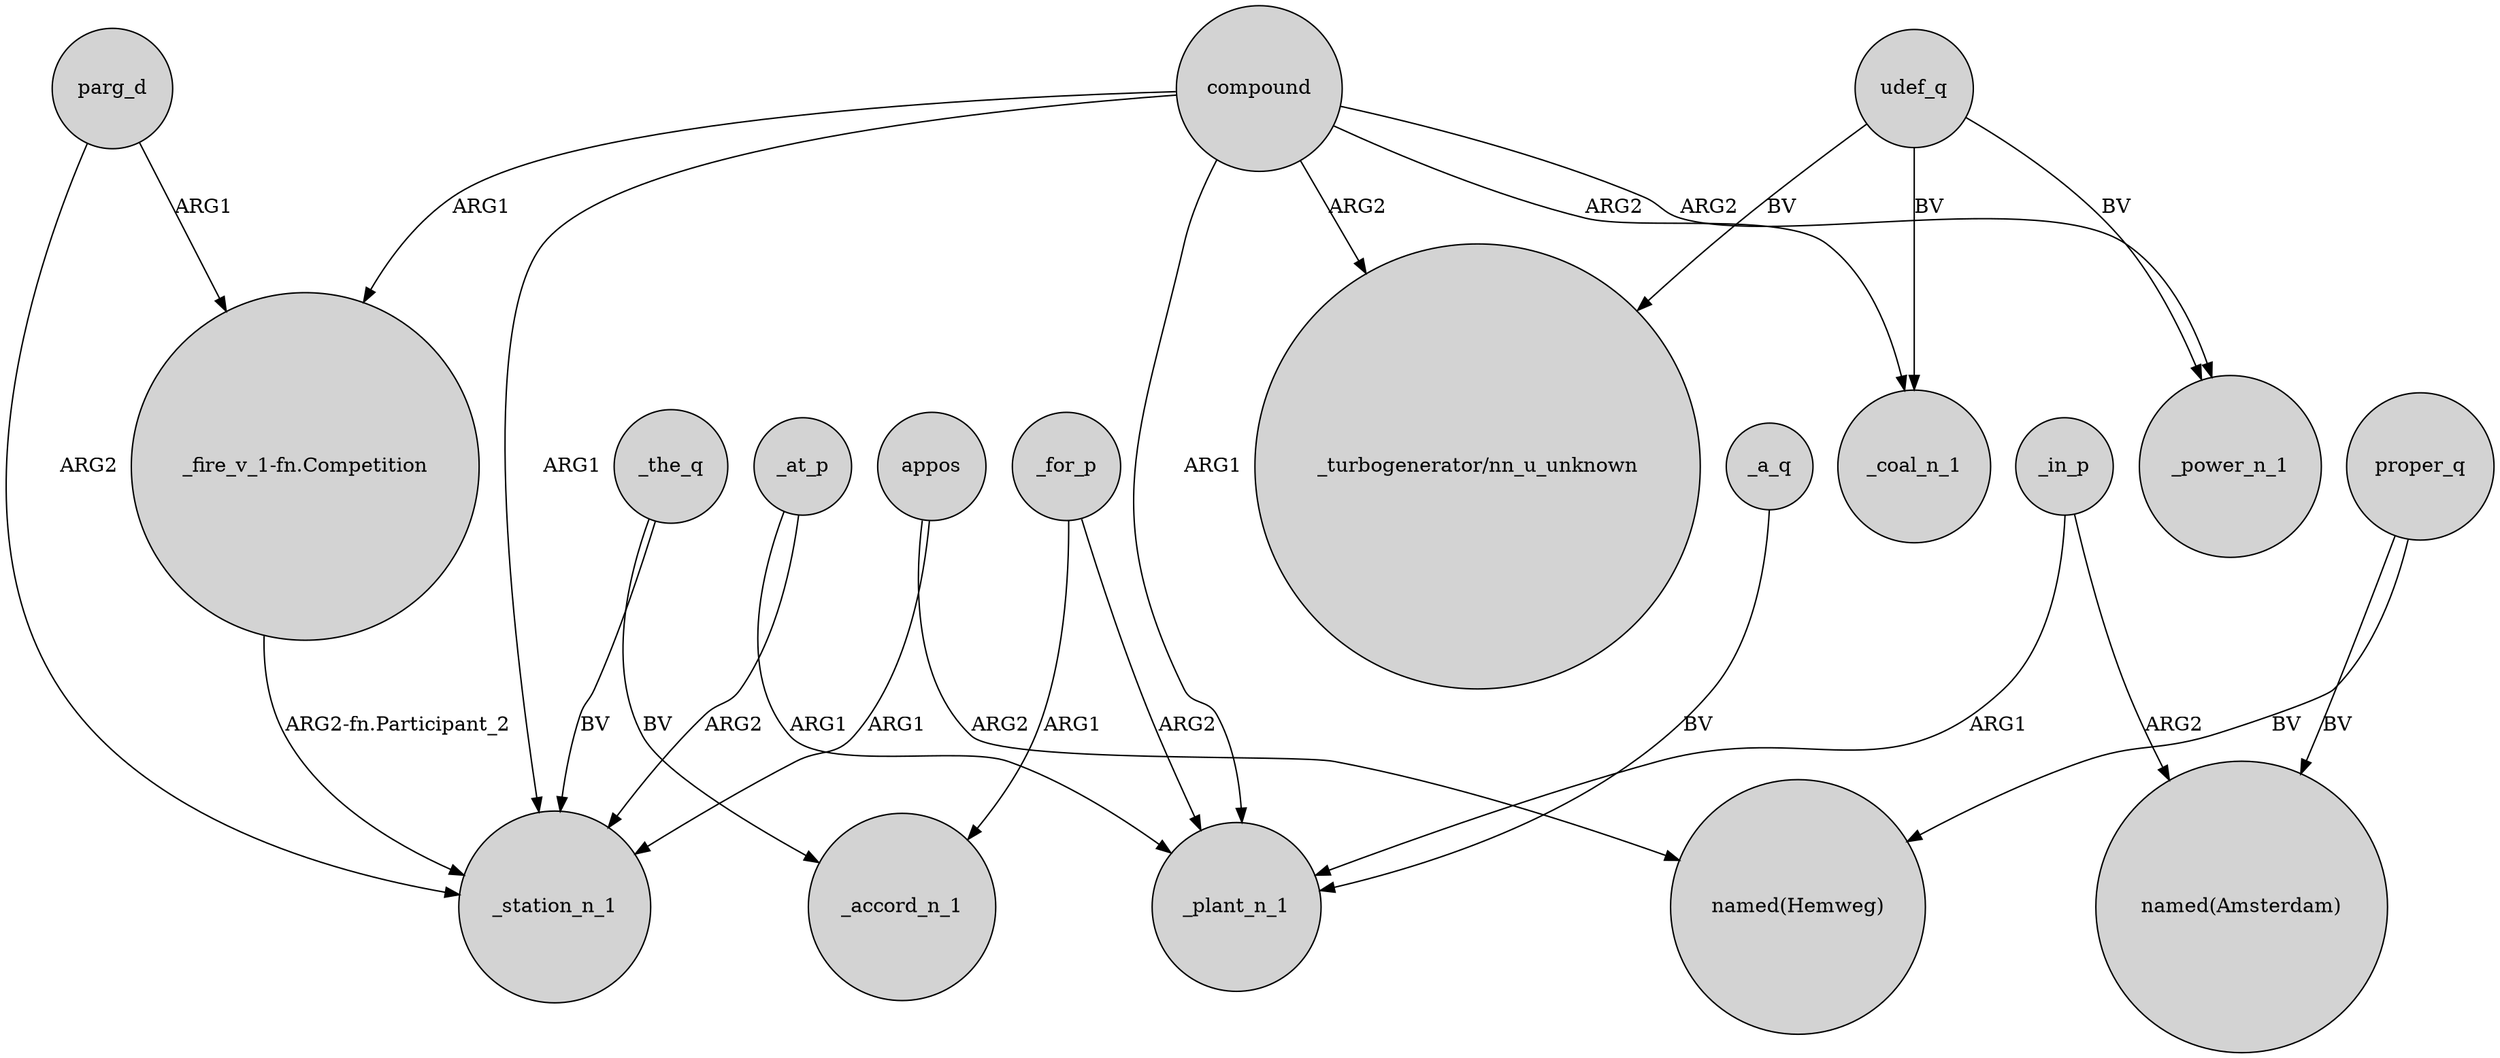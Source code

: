 digraph {
	node [shape=circle style=filled]
	parg_d -> _station_n_1 [label=ARG2]
	_the_q -> _accord_n_1 [label=BV]
	compound -> "_turbogenerator/nn_u_unknown" [label=ARG2]
	_the_q -> _station_n_1 [label=BV]
	udef_q -> "_turbogenerator/nn_u_unknown" [label=BV]
	udef_q -> _coal_n_1 [label=BV]
	compound -> _station_n_1 [label=ARG1]
	_a_q -> _plant_n_1 [label=BV]
	"_fire_v_1-fn.Competition" -> _station_n_1 [label="ARG2-fn.Participant_2"]
	compound -> _power_n_1 [label=ARG2]
	proper_q -> "named(Hemweg)" [label=BV]
	compound -> "_fire_v_1-fn.Competition" [label=ARG1]
	_at_p -> _station_n_1 [label=ARG2]
	_for_p -> _plant_n_1 [label=ARG2]
	_in_p -> _plant_n_1 [label=ARG1]
	_in_p -> "named(Amsterdam)" [label=ARG2]
	_at_p -> _plant_n_1 [label=ARG1]
	appos -> _station_n_1 [label=ARG1]
	appos -> "named(Hemweg)" [label=ARG2]
	_for_p -> _accord_n_1 [label=ARG1]
	parg_d -> "_fire_v_1-fn.Competition" [label=ARG1]
	compound -> _plant_n_1 [label=ARG1]
	compound -> _coal_n_1 [label=ARG2]
	udef_q -> _power_n_1 [label=BV]
	proper_q -> "named(Amsterdam)" [label=BV]
}
